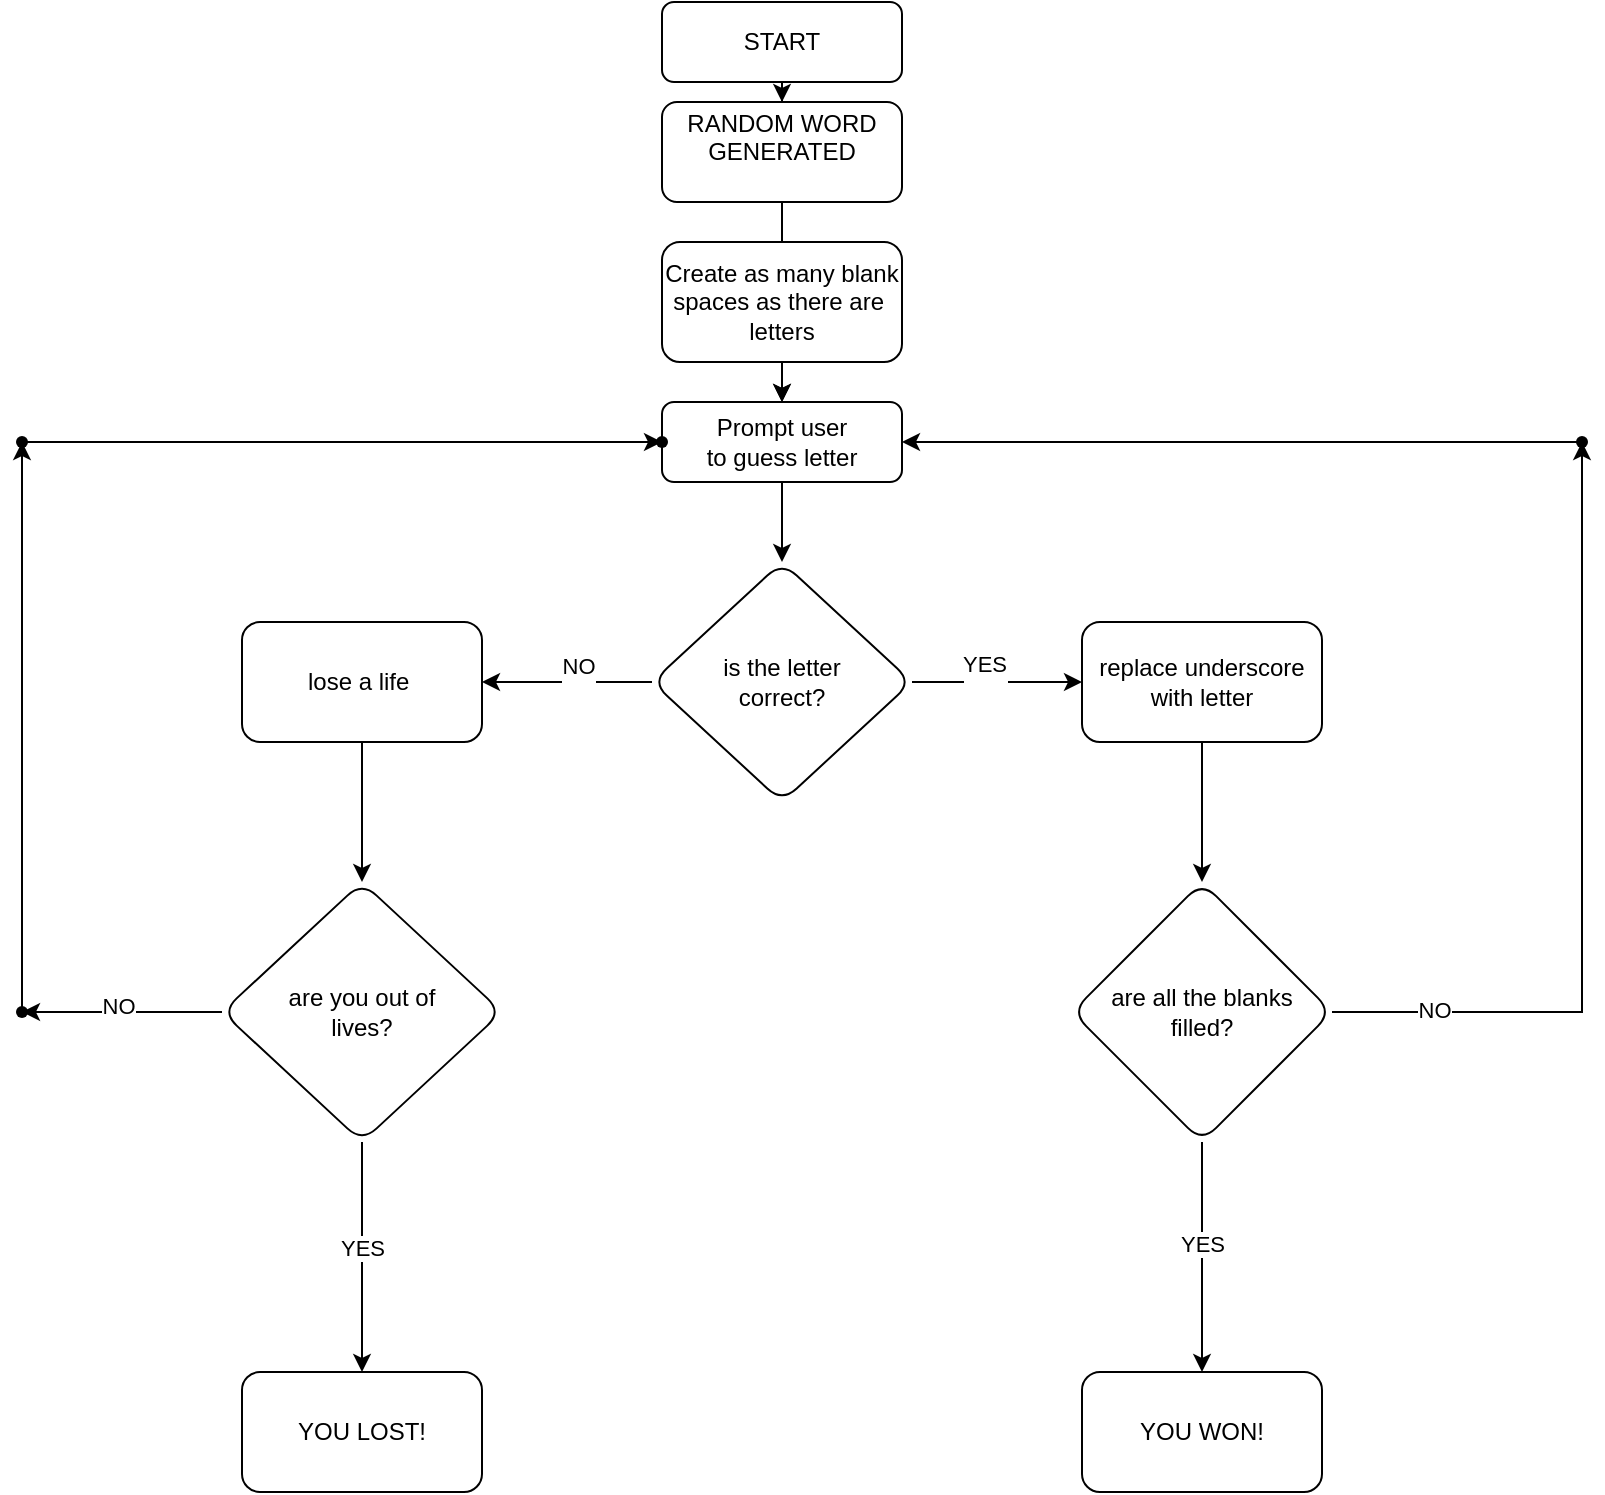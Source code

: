 <mxfile version="24.7.7">
  <diagram name="Page-1" id="0Bde2nU2IPqyGAXrzgZU">
    <mxGraphModel dx="1050" dy="1665" grid="1" gridSize="10" guides="1" tooltips="1" connect="1" arrows="1" fold="1" page="1" pageScale="1" pageWidth="850" pageHeight="1100" math="0" shadow="0">
      <root>
        <mxCell id="0" />
        <mxCell id="1" parent="0" />
        <mxCell id="K3vr6UUBCzU-b9bwzmhS-4" value="" style="edgeStyle=orthogonalEdgeStyle;rounded=0;orthogonalLoop=1;jettySize=auto;html=1;" edge="1" parent="1" source="K3vr6UUBCzU-b9bwzmhS-2" target="K3vr6UUBCzU-b9bwzmhS-3">
          <mxGeometry relative="1" as="geometry" />
        </mxCell>
        <mxCell id="K3vr6UUBCzU-b9bwzmhS-2" value="START" style="rounded=1;whiteSpace=wrap;html=1;" vertex="1" parent="1">
          <mxGeometry x="330" y="-10" width="120" height="40" as="geometry" />
        </mxCell>
        <mxCell id="K3vr6UUBCzU-b9bwzmhS-6" value="" style="edgeStyle=orthogonalEdgeStyle;rounded=0;orthogonalLoop=1;jettySize=auto;html=1;" edge="1" parent="1" source="K3vr6UUBCzU-b9bwzmhS-3" target="K3vr6UUBCzU-b9bwzmhS-5">
          <mxGeometry relative="1" as="geometry" />
        </mxCell>
        <mxCell id="K3vr6UUBCzU-b9bwzmhS-54" value="" style="edgeStyle=orthogonalEdgeStyle;rounded=0;orthogonalLoop=1;jettySize=auto;html=1;" edge="1" parent="1" source="K3vr6UUBCzU-b9bwzmhS-3" target="K3vr6UUBCzU-b9bwzmhS-5">
          <mxGeometry relative="1" as="geometry">
            <Array as="points">
              <mxPoint x="390" y="130" />
              <mxPoint x="390" y="130" />
            </Array>
          </mxGeometry>
        </mxCell>
        <mxCell id="K3vr6UUBCzU-b9bwzmhS-3" value="RANDOM WORD&lt;div&gt;GENERATED&lt;/div&gt;&lt;div&gt;&lt;br&gt;&lt;/div&gt;" style="whiteSpace=wrap;html=1;rounded=1;" vertex="1" parent="1">
          <mxGeometry x="330" y="40" width="120" height="50" as="geometry" />
        </mxCell>
        <mxCell id="K3vr6UUBCzU-b9bwzmhS-8" value="" style="edgeStyle=orthogonalEdgeStyle;rounded=0;orthogonalLoop=1;jettySize=auto;html=1;" edge="1" parent="1" source="K3vr6UUBCzU-b9bwzmhS-5" target="K3vr6UUBCzU-b9bwzmhS-7">
          <mxGeometry relative="1" as="geometry" />
        </mxCell>
        <mxCell id="K3vr6UUBCzU-b9bwzmhS-5" value="&lt;div&gt;Prompt user&lt;/div&gt;&lt;div&gt;to guess letter&lt;/div&gt;" style="whiteSpace=wrap;html=1;rounded=1;" vertex="1" parent="1">
          <mxGeometry x="330" y="190" width="120" height="40" as="geometry" />
        </mxCell>
        <mxCell id="K3vr6UUBCzU-b9bwzmhS-10" value="" style="edgeStyle=orthogonalEdgeStyle;rounded=0;orthogonalLoop=1;jettySize=auto;html=1;" edge="1" parent="1" source="K3vr6UUBCzU-b9bwzmhS-7" target="K3vr6UUBCzU-b9bwzmhS-9">
          <mxGeometry relative="1" as="geometry" />
        </mxCell>
        <mxCell id="K3vr6UUBCzU-b9bwzmhS-11" value="YES&lt;div&gt;&lt;br&gt;&lt;/div&gt;" style="edgeLabel;html=1;align=center;verticalAlign=middle;resizable=0;points=[];" vertex="1" connectable="0" parent="K3vr6UUBCzU-b9bwzmhS-10">
          <mxGeometry x="-0.158" y="2" relative="1" as="geometry">
            <mxPoint as="offset" />
          </mxGeometry>
        </mxCell>
        <mxCell id="K3vr6UUBCzU-b9bwzmhS-13" value="" style="edgeStyle=orthogonalEdgeStyle;rounded=0;orthogonalLoop=1;jettySize=auto;html=1;" edge="1" parent="1" source="K3vr6UUBCzU-b9bwzmhS-7" target="K3vr6UUBCzU-b9bwzmhS-12">
          <mxGeometry relative="1" as="geometry" />
        </mxCell>
        <mxCell id="K3vr6UUBCzU-b9bwzmhS-14" value="NO&lt;div&gt;&lt;br&gt;&lt;/div&gt;" style="edgeLabel;html=1;align=center;verticalAlign=middle;resizable=0;points=[];" vertex="1" connectable="0" parent="K3vr6UUBCzU-b9bwzmhS-13">
          <mxGeometry x="-0.125" y="-1" relative="1" as="geometry">
            <mxPoint as="offset" />
          </mxGeometry>
        </mxCell>
        <mxCell id="K3vr6UUBCzU-b9bwzmhS-7" value="is the letter&lt;div&gt;correct?&lt;/div&gt;" style="rhombus;whiteSpace=wrap;html=1;rounded=1;" vertex="1" parent="1">
          <mxGeometry x="325" y="270" width="130" height="120" as="geometry" />
        </mxCell>
        <mxCell id="K3vr6UUBCzU-b9bwzmhS-25" value="" style="edgeStyle=orthogonalEdgeStyle;rounded=0;orthogonalLoop=1;jettySize=auto;html=1;" edge="1" parent="1" source="K3vr6UUBCzU-b9bwzmhS-9" target="K3vr6UUBCzU-b9bwzmhS-24">
          <mxGeometry relative="1" as="geometry" />
        </mxCell>
        <mxCell id="K3vr6UUBCzU-b9bwzmhS-9" value="replace underscore&lt;div&gt;with letter&lt;/div&gt;" style="whiteSpace=wrap;html=1;rounded=1;" vertex="1" parent="1">
          <mxGeometry x="540" y="300" width="120" height="60" as="geometry" />
        </mxCell>
        <mxCell id="K3vr6UUBCzU-b9bwzmhS-38" value="" style="edgeStyle=orthogonalEdgeStyle;rounded=0;orthogonalLoop=1;jettySize=auto;html=1;" edge="1" parent="1" source="K3vr6UUBCzU-b9bwzmhS-12" target="K3vr6UUBCzU-b9bwzmhS-37">
          <mxGeometry relative="1" as="geometry" />
        </mxCell>
        <mxCell id="K3vr6UUBCzU-b9bwzmhS-12" value="lose a life&amp;nbsp;" style="rounded=1;whiteSpace=wrap;html=1;" vertex="1" parent="1">
          <mxGeometry x="120" y="300" width="120" height="60" as="geometry" />
        </mxCell>
        <mxCell id="K3vr6UUBCzU-b9bwzmhS-28" value="" style="edgeStyle=orthogonalEdgeStyle;rounded=0;orthogonalLoop=1;jettySize=auto;html=1;" edge="1" parent="1" source="K3vr6UUBCzU-b9bwzmhS-24" target="K3vr6UUBCzU-b9bwzmhS-27">
          <mxGeometry relative="1" as="geometry" />
        </mxCell>
        <mxCell id="K3vr6UUBCzU-b9bwzmhS-31" value="NO" style="edgeLabel;html=1;align=center;verticalAlign=middle;resizable=0;points=[];" vertex="1" connectable="0" parent="K3vr6UUBCzU-b9bwzmhS-28">
          <mxGeometry x="-0.751" y="1" relative="1" as="geometry">
            <mxPoint as="offset" />
          </mxGeometry>
        </mxCell>
        <mxCell id="K3vr6UUBCzU-b9bwzmhS-42" value="" style="edgeStyle=orthogonalEdgeStyle;rounded=0;orthogonalLoop=1;jettySize=auto;html=1;" edge="1" parent="1" source="K3vr6UUBCzU-b9bwzmhS-24" target="K3vr6UUBCzU-b9bwzmhS-41">
          <mxGeometry relative="1" as="geometry" />
        </mxCell>
        <mxCell id="K3vr6UUBCzU-b9bwzmhS-43" value="YES" style="edgeLabel;html=1;align=center;verticalAlign=middle;resizable=0;points=[];" vertex="1" connectable="0" parent="K3vr6UUBCzU-b9bwzmhS-42">
          <mxGeometry x="-0.117" relative="1" as="geometry">
            <mxPoint as="offset" />
          </mxGeometry>
        </mxCell>
        <mxCell id="K3vr6UUBCzU-b9bwzmhS-24" value="are all the blanks&lt;div&gt;filled?&lt;/div&gt;" style="rhombus;whiteSpace=wrap;html=1;rounded=1;" vertex="1" parent="1">
          <mxGeometry x="535" y="430" width="130" height="130" as="geometry" />
        </mxCell>
        <mxCell id="K3vr6UUBCzU-b9bwzmhS-30" style="edgeStyle=orthogonalEdgeStyle;rounded=0;orthogonalLoop=1;jettySize=auto;html=1;entryX=1;entryY=0.5;entryDx=0;entryDy=0;" edge="1" parent="1" source="K3vr6UUBCzU-b9bwzmhS-27" target="K3vr6UUBCzU-b9bwzmhS-5">
          <mxGeometry relative="1" as="geometry" />
        </mxCell>
        <mxCell id="K3vr6UUBCzU-b9bwzmhS-27" value="" style="shape=waypoint;sketch=0;size=6;pointerEvents=1;points=[];fillColor=default;resizable=0;rotatable=0;perimeter=centerPerimeter;snapToPoint=1;rounded=1;" vertex="1" parent="1">
          <mxGeometry x="780" y="200" width="20" height="20" as="geometry" />
        </mxCell>
        <mxCell id="K3vr6UUBCzU-b9bwzmhS-40" value="" style="edgeStyle=orthogonalEdgeStyle;rounded=0;orthogonalLoop=1;jettySize=auto;html=1;" edge="1" parent="1" source="K3vr6UUBCzU-b9bwzmhS-37" target="K3vr6UUBCzU-b9bwzmhS-39">
          <mxGeometry relative="1" as="geometry" />
        </mxCell>
        <mxCell id="K3vr6UUBCzU-b9bwzmhS-44" value="YES" style="edgeLabel;html=1;align=center;verticalAlign=middle;resizable=0;points=[];" vertex="1" connectable="0" parent="K3vr6UUBCzU-b9bwzmhS-40">
          <mxGeometry x="-0.082" relative="1" as="geometry">
            <mxPoint as="offset" />
          </mxGeometry>
        </mxCell>
        <mxCell id="K3vr6UUBCzU-b9bwzmhS-46" value="" style="edgeStyle=orthogonalEdgeStyle;rounded=0;orthogonalLoop=1;jettySize=auto;html=1;" edge="1" parent="1" source="K3vr6UUBCzU-b9bwzmhS-37" target="K3vr6UUBCzU-b9bwzmhS-45">
          <mxGeometry relative="1" as="geometry" />
        </mxCell>
        <mxCell id="K3vr6UUBCzU-b9bwzmhS-51" value="NO" style="edgeLabel;html=1;align=center;verticalAlign=middle;resizable=0;points=[];" vertex="1" connectable="0" parent="K3vr6UUBCzU-b9bwzmhS-46">
          <mxGeometry x="0.036" y="-3" relative="1" as="geometry">
            <mxPoint as="offset" />
          </mxGeometry>
        </mxCell>
        <mxCell id="K3vr6UUBCzU-b9bwzmhS-37" value="are you out of&lt;div&gt;lives?&lt;/div&gt;" style="rhombus;whiteSpace=wrap;html=1;rounded=1;" vertex="1" parent="1">
          <mxGeometry x="110" y="430" width="140" height="130" as="geometry" />
        </mxCell>
        <mxCell id="K3vr6UUBCzU-b9bwzmhS-39" value="YOU LOST!" style="rounded=1;whiteSpace=wrap;html=1;" vertex="1" parent="1">
          <mxGeometry x="120" y="675" width="120" height="60" as="geometry" />
        </mxCell>
        <mxCell id="K3vr6UUBCzU-b9bwzmhS-41" value="YOU WON!" style="whiteSpace=wrap;html=1;rounded=1;" vertex="1" parent="1">
          <mxGeometry x="540" y="675" width="120" height="60" as="geometry" />
        </mxCell>
        <mxCell id="K3vr6UUBCzU-b9bwzmhS-48" value="" style="edgeStyle=orthogonalEdgeStyle;rounded=0;orthogonalLoop=1;jettySize=auto;html=1;" edge="1" parent="1" source="K3vr6UUBCzU-b9bwzmhS-45" target="K3vr6UUBCzU-b9bwzmhS-47">
          <mxGeometry relative="1" as="geometry" />
        </mxCell>
        <mxCell id="K3vr6UUBCzU-b9bwzmhS-45" value="" style="shape=waypoint;sketch=0;size=6;pointerEvents=1;points=[];fillColor=default;resizable=0;rotatable=0;perimeter=centerPerimeter;snapToPoint=1;rounded=1;" vertex="1" parent="1">
          <mxGeometry y="485" width="20" height="20" as="geometry" />
        </mxCell>
        <mxCell id="K3vr6UUBCzU-b9bwzmhS-50" value="" style="edgeStyle=orthogonalEdgeStyle;rounded=0;orthogonalLoop=1;jettySize=auto;html=1;" edge="1" parent="1" source="K3vr6UUBCzU-b9bwzmhS-47" target="K3vr6UUBCzU-b9bwzmhS-49">
          <mxGeometry relative="1" as="geometry" />
        </mxCell>
        <mxCell id="K3vr6UUBCzU-b9bwzmhS-47" value="" style="shape=waypoint;sketch=0;size=6;pointerEvents=1;points=[];fillColor=default;resizable=0;rotatable=0;perimeter=centerPerimeter;snapToPoint=1;rounded=1;" vertex="1" parent="1">
          <mxGeometry y="200" width="20" height="20" as="geometry" />
        </mxCell>
        <mxCell id="K3vr6UUBCzU-b9bwzmhS-49" value="" style="shape=waypoint;sketch=0;size=6;pointerEvents=1;points=[];fillColor=default;resizable=0;rotatable=0;perimeter=centerPerimeter;snapToPoint=1;rounded=1;" vertex="1" parent="1">
          <mxGeometry x="320" y="200" width="20" height="20" as="geometry" />
        </mxCell>
        <mxCell id="K3vr6UUBCzU-b9bwzmhS-52" style="edgeStyle=orthogonalEdgeStyle;rounded=0;orthogonalLoop=1;jettySize=auto;html=1;exitX=0.5;exitY=1;exitDx=0;exitDy=0;" edge="1" parent="1" source="K3vr6UUBCzU-b9bwzmhS-2" target="K3vr6UUBCzU-b9bwzmhS-2">
          <mxGeometry relative="1" as="geometry" />
        </mxCell>
        <mxCell id="K3vr6UUBCzU-b9bwzmhS-55" value="Create as many blank&lt;div&gt;spaces as there are&amp;nbsp;&lt;/div&gt;&lt;div&gt;letters&lt;/div&gt;" style="rounded=1;whiteSpace=wrap;html=1;" vertex="1" parent="1">
          <mxGeometry x="330" y="110" width="120" height="60" as="geometry" />
        </mxCell>
      </root>
    </mxGraphModel>
  </diagram>
</mxfile>
